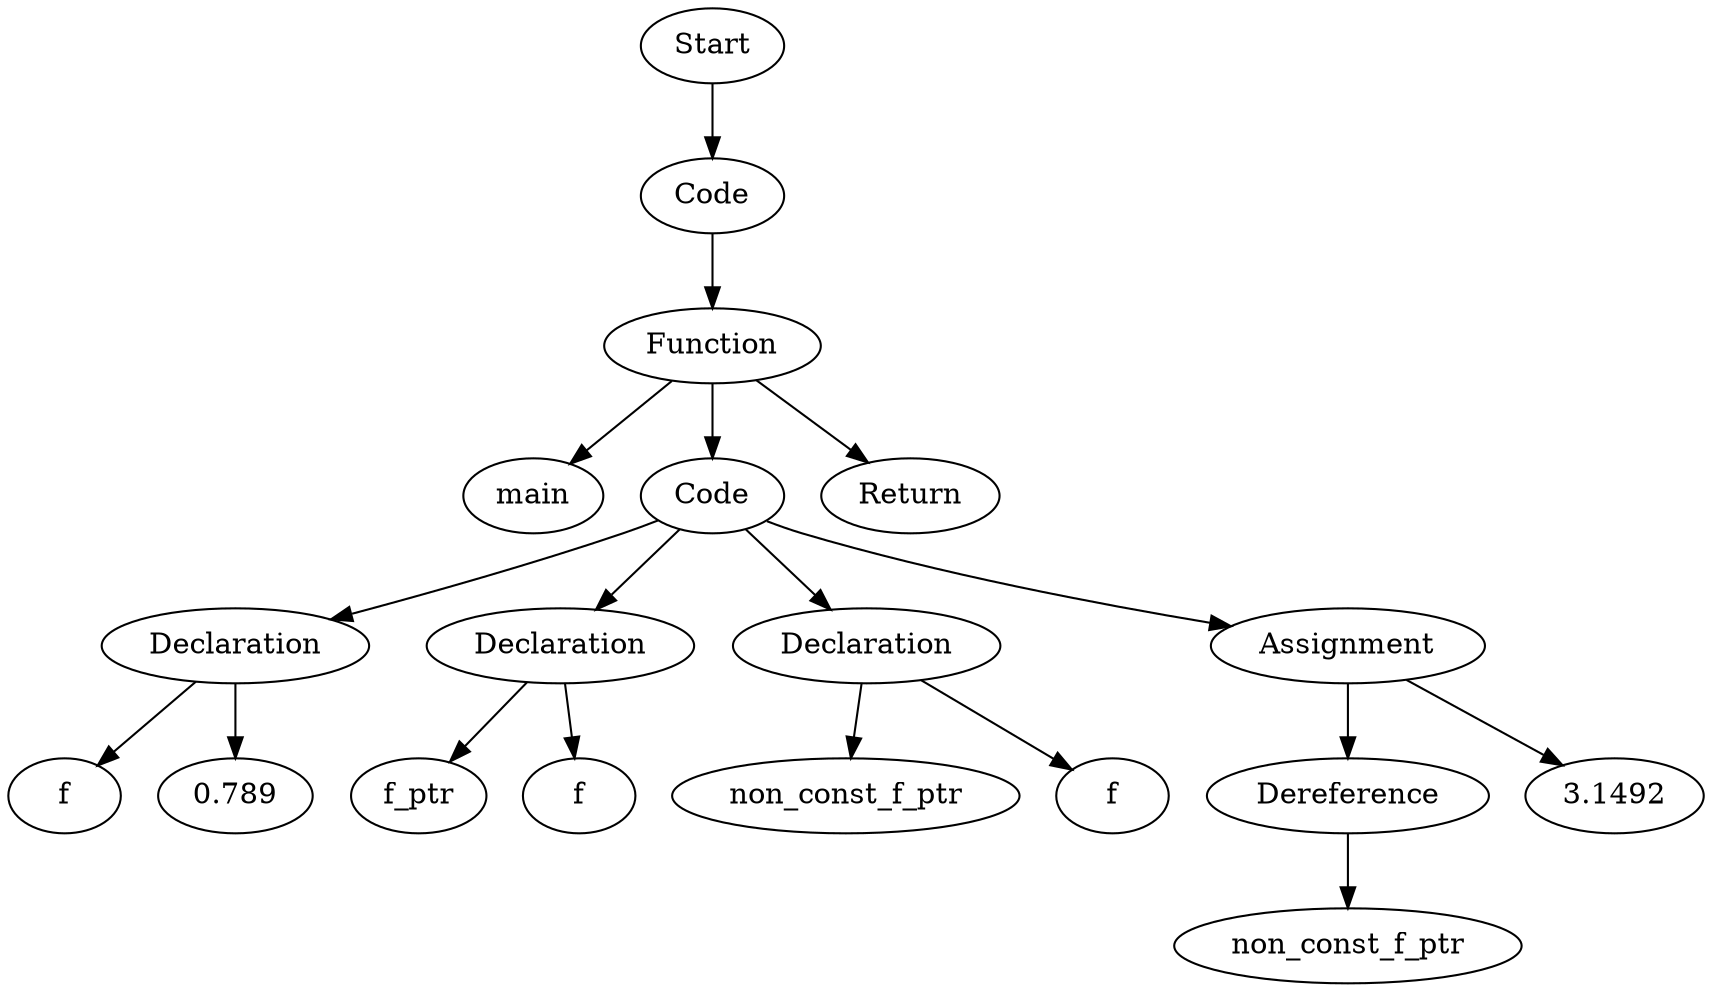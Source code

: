 digraph AST {
  "128502873128768" [label="Start"];
  "128502873128768" -> "128502873127472";
  "128502873127472" [label="Code"];
  "128502873127472" -> "128502873124112";
  "128502873124112" [label="Function"];
  "128502873124112" -> "128502873123248";
  "128502873124112" -> "128502873122864";
  "128502873124112" -> "128502761804208";
  "128502873123248" [label="main"];
  "128502873122864" [label="Code"];
  "128502873122864" -> "128502873122816";
  "128502873122864" -> "128502761812464";
  "128502873122864" -> "128502761814672";
  "128502873122864" -> "128502761810832";
  "128502873122816" [label="Declaration"];
  "128502873122816" -> "128502761536672";
  "128502873122816" -> "128502761811792";
  "128502761536672" [label="f"];
  "128502761811792" [label="0.789"];
  "128502761812464" [label="Declaration"];
  "128502761812464" -> "128502761810736";
  "128502761812464" -> "128502761815680";
  "128502761810736" [label="f_ptr"];
  "128502761815680" [label="f"];
  "128502761814672" [label="Declaration"];
  "128502761814672" -> "128502761812176";
  "128502761814672" -> "128502761803344";
  "128502761812176" [label="non_const_f_ptr"];
  "128502761803344" [label="f"];
  "128502761810832" [label="Assignment"];
  "128502761810832" -> "128502761812512";
  "128502761810832" -> "128502761815392";
  "128502761812512" [label="Dereference"];
  "128502761812512" -> "128502761806080";
  "128502761806080" [label="non_const_f_ptr"];
  "128502761815392" [label="3.1492"];
  "128502761804208" [label="Return"];
}
